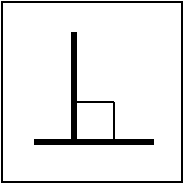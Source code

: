 <mxfile version="20.7.4" type="device"><diagram id="54T-roG1KQJu4MbjeIv1" name="Страница 1"><mxGraphModel dx="270" dy="191" grid="1" gridSize="10" guides="1" tooltips="1" connect="1" arrows="1" fold="1" page="1" pageScale="1" pageWidth="827" pageHeight="1169" math="0" shadow="0"><root><mxCell id="0"/><mxCell id="1" parent="0"/><mxCell id="-ipajAa1rnXLumn3CqzY-12" value="" style="whiteSpace=wrap;html=1;aspect=fixed;fillColor=none;" vertex="1" parent="1"><mxGeometry x="324" y="320" width="90" height="90" as="geometry"/></mxCell><mxCell id="-ipajAa1rnXLumn3CqzY-28" value="" style="endArrow=none;html=1;rounded=0;strokeWidth=3;" edge="1" parent="1"><mxGeometry width="50" height="50" relative="1" as="geometry"><mxPoint x="340" y="390" as="sourcePoint"/><mxPoint x="400" y="390" as="targetPoint"/></mxGeometry></mxCell><mxCell id="-ipajAa1rnXLumn3CqzY-29" value="" style="endArrow=none;html=1;rounded=0;strokeWidth=3;" edge="1" parent="1"><mxGeometry width="50" height="50" relative="1" as="geometry"><mxPoint x="360" y="390" as="sourcePoint"/><mxPoint x="360" y="335" as="targetPoint"/></mxGeometry></mxCell><mxCell id="-ipajAa1rnXLumn3CqzY-34" value="" style="endArrow=none;html=1;rounded=0;strokeWidth=1;" edge="1" parent="1"><mxGeometry width="50" height="50" relative="1" as="geometry"><mxPoint x="380" y="390" as="sourcePoint"/><mxPoint x="380" y="370" as="targetPoint"/></mxGeometry></mxCell><mxCell id="-ipajAa1rnXLumn3CqzY-35" value="" style="endArrow=none;html=1;rounded=0;strokeWidth=1;" edge="1" parent="1"><mxGeometry width="50" height="50" relative="1" as="geometry"><mxPoint x="380" y="370" as="sourcePoint"/><mxPoint x="361" y="370" as="targetPoint"/></mxGeometry></mxCell></root></mxGraphModel></diagram></mxfile>